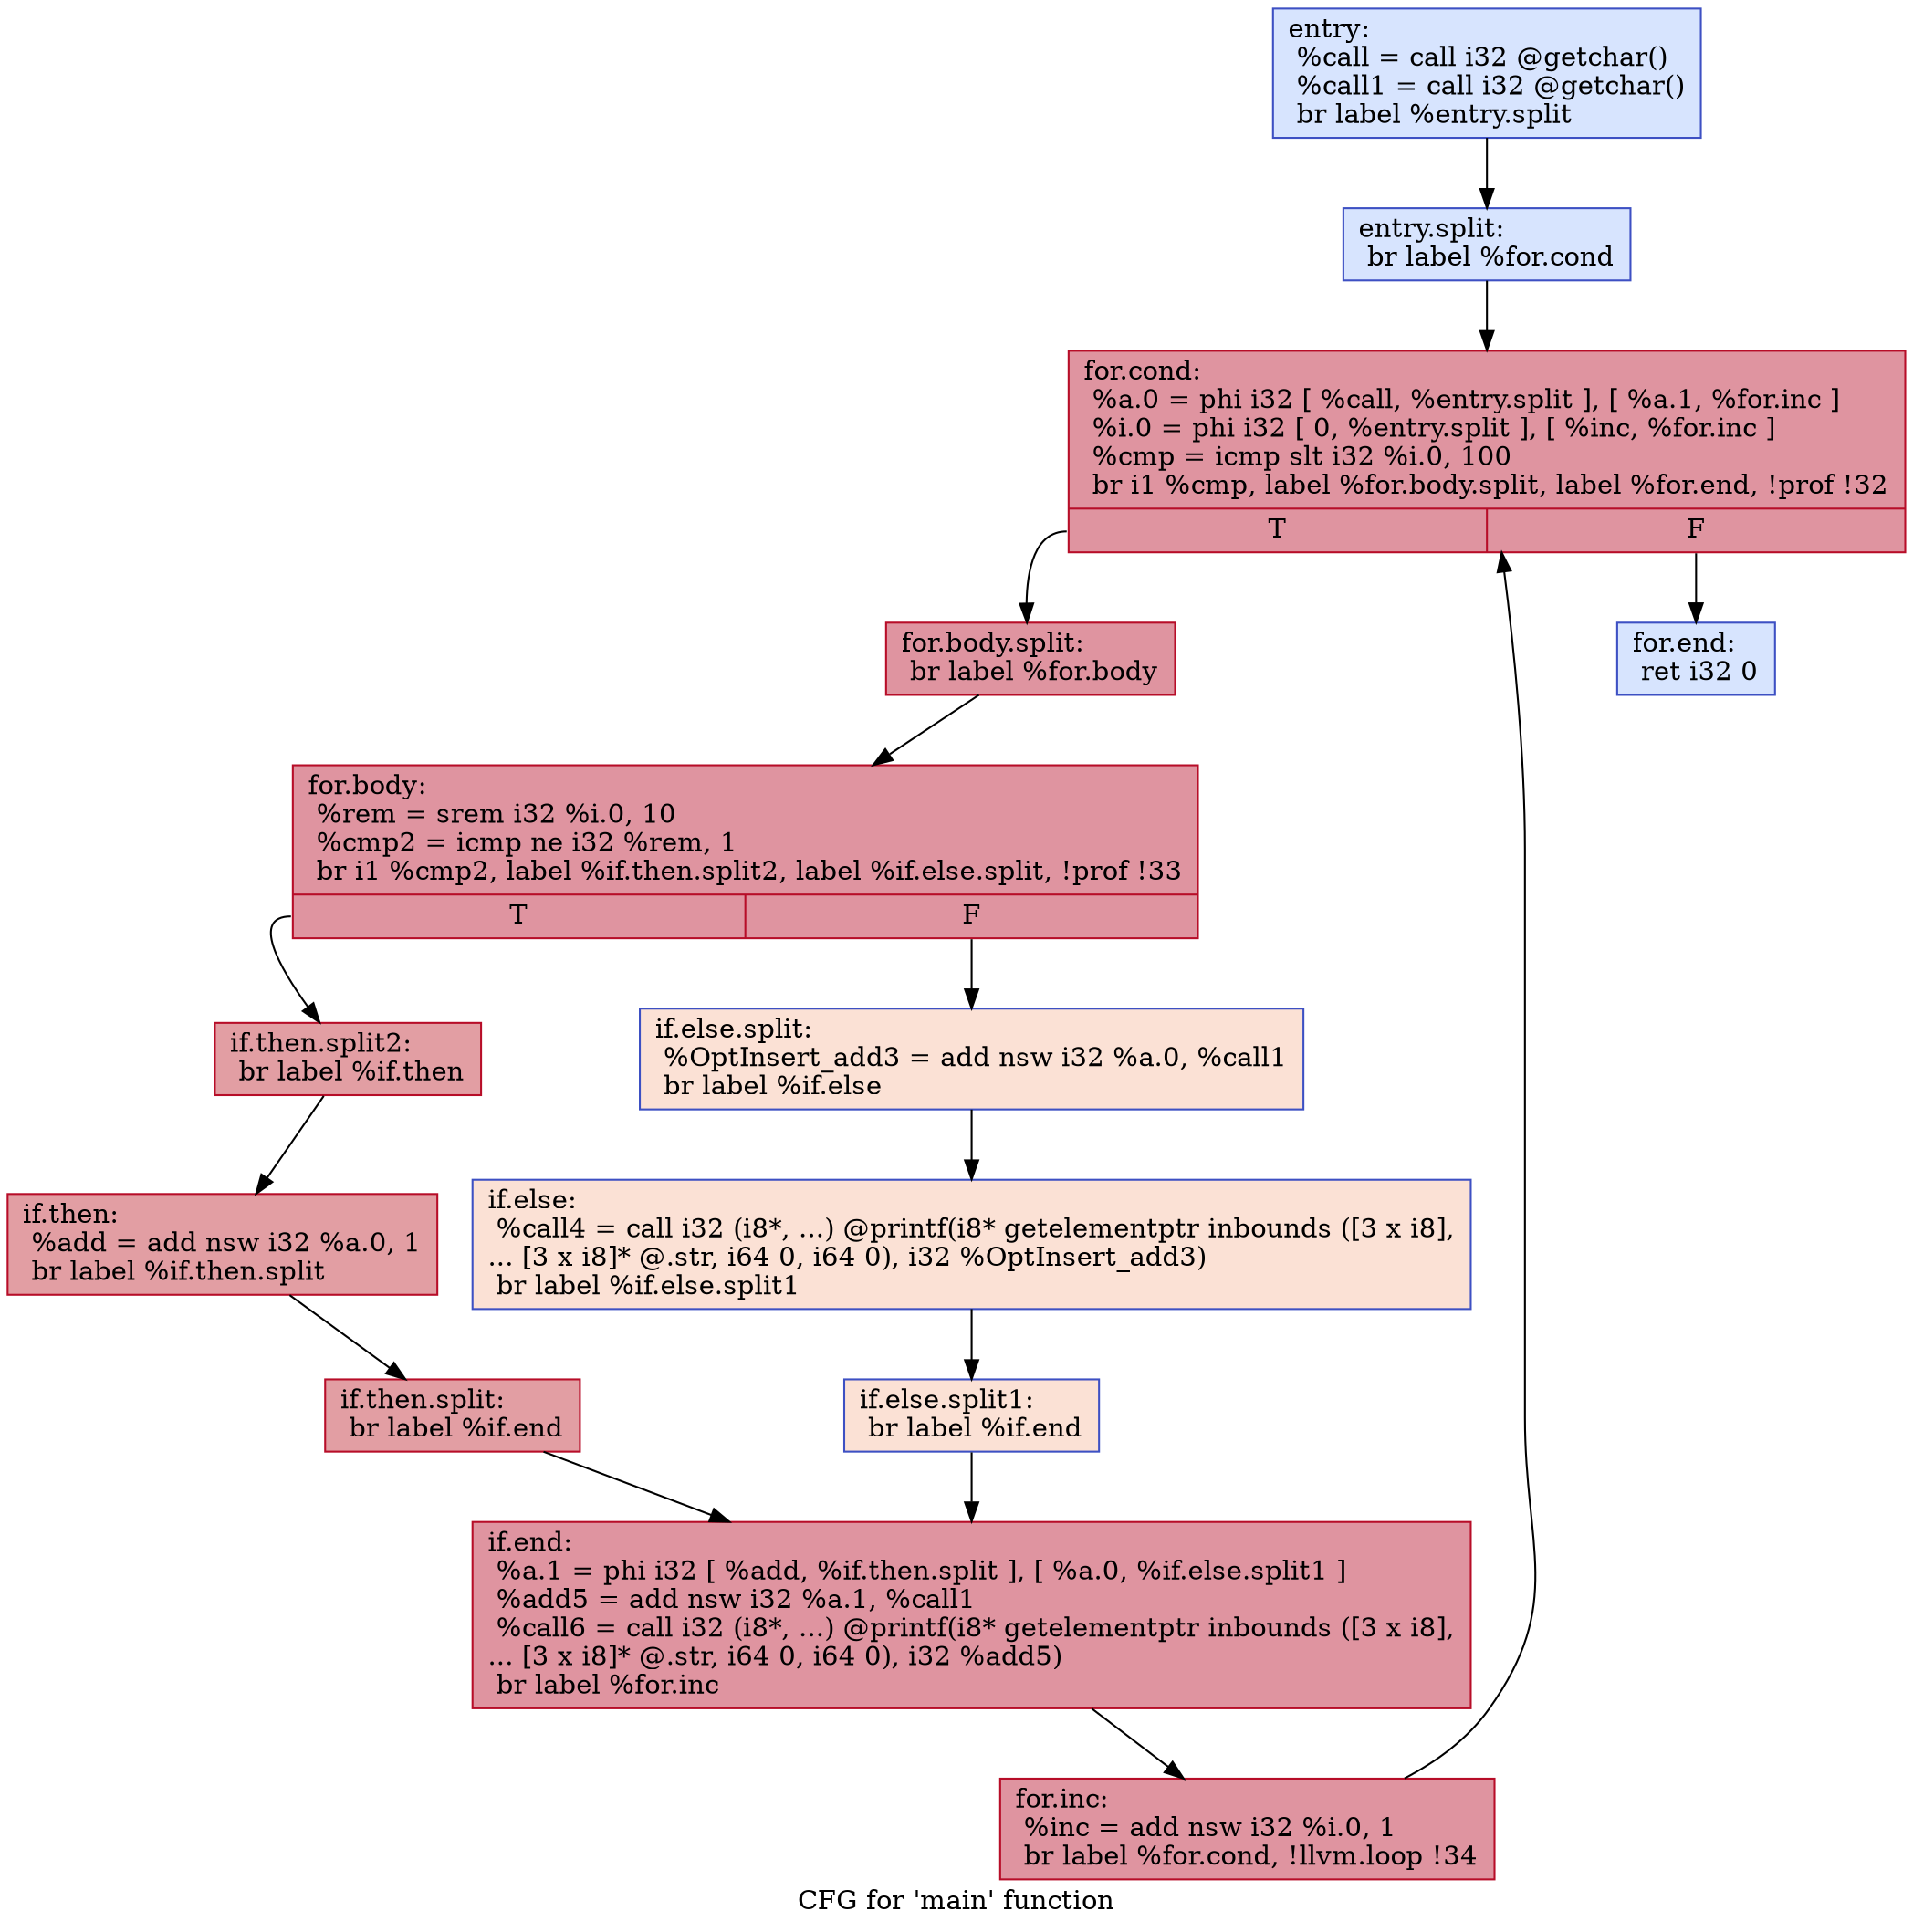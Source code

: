 digraph "CFG for 'main' function" {
	label="CFG for 'main' function";

	Node0x564414811640 [shape=record,color="#3d50c3ff", style=filled, fillcolor="#a5c3fe70",label="{entry:\l  %call = call i32 @getchar()\l  %call1 = call i32 @getchar()\l  br label %entry.split\l}"];
	Node0x564414811640 -> Node0x564414820880;
	Node0x564414820880 [shape=record,color="#3d50c3ff", style=filled, fillcolor="#a5c3fe70",label="{entry.split:                                      \l  br label %for.cond\l}"];
	Node0x564414820880 -> Node0x5644148208d0;
	Node0x5644148208d0 [shape=record,color="#b70d28ff", style=filled, fillcolor="#b70d2870",label="{for.cond:                                         \l  %a.0 = phi i32 [ %call, %entry.split ], [ %a.1, %for.inc ]\l  %i.0 = phi i32 [ 0, %entry.split ], [ %inc, %for.inc ]\l  %cmp = icmp slt i32 %i.0, 100\l  br i1 %cmp, label %for.body.split, label %for.end, !prof !32\l|{<s0>T|<s1>F}}"];
	Node0x5644148208d0:s0 -> Node0x564414820920;
	Node0x5644148208d0:s1 -> Node0x564414820c40;
	Node0x564414820920 [shape=record,color="#b70d28ff", style=filled, fillcolor="#b70d2870",label="{for.body.split:                                   \l  br label %for.body\l}"];
	Node0x564414820920 -> Node0x564414820970;
	Node0x564414820970 [shape=record,color="#b70d28ff", style=filled, fillcolor="#b70d2870",label="{for.body:                                         \l  %rem = srem i32 %i.0, 10\l  %cmp2 = icmp ne i32 %rem, 1\l  br i1 %cmp2, label %if.then.split2, label %if.else.split, !prof !33\l|{<s0>T|<s1>F}}"];
	Node0x564414820970:s0 -> Node0x5644148209c0;
	Node0x564414820970:s1 -> Node0x564414820ab0;
	Node0x5644148209c0 [shape=record,color="#b70d28ff", style=filled, fillcolor="#be242e70",label="{if.then.split2:                                   \l  br label %if.then\l}"];
	Node0x5644148209c0 -> Node0x564414820a10;
	Node0x564414820a10 [shape=record,color="#b70d28ff", style=filled, fillcolor="#be242e70",label="{if.then:                                          \l  %add = add nsw i32 %a.0, 1\l  br label %if.then.split\l}"];
	Node0x564414820a10 -> Node0x564414820a60;
	Node0x564414820a60 [shape=record,color="#b70d28ff", style=filled, fillcolor="#be242e70",label="{if.then.split:                                    \l  br label %if.end\l}"];
	Node0x564414820a60 -> Node0x564414820ba0;
	Node0x564414820ab0 [shape=record,color="#3d50c3ff", style=filled, fillcolor="#f7bca170",label="{if.else.split:                                    \l  %OptInsert_add3 = add nsw i32 %a.0, %call1\l  br label %if.else\l}"];
	Node0x564414820ab0 -> Node0x564414820b00;
	Node0x564414820b00 [shape=record,color="#3d50c3ff", style=filled, fillcolor="#f7bca170",label="{if.else:                                          \l  %call4 = call i32 (i8*, ...) @printf(i8* getelementptr inbounds ([3 x i8],\l... [3 x i8]* @.str, i64 0, i64 0), i32 %OptInsert_add3)\l  br label %if.else.split1\l}"];
	Node0x564414820b00 -> Node0x564414820b50;
	Node0x564414820b50 [shape=record,color="#3d50c3ff", style=filled, fillcolor="#f7bca170",label="{if.else.split1:                                   \l  br label %if.end\l}"];
	Node0x564414820b50 -> Node0x564414820ba0;
	Node0x564414820ba0 [shape=record,color="#b70d28ff", style=filled, fillcolor="#b70d2870",label="{if.end:                                           \l  %a.1 = phi i32 [ %add, %if.then.split ], [ %a.0, %if.else.split1 ]\l  %add5 = add nsw i32 %a.1, %call1\l  %call6 = call i32 (i8*, ...) @printf(i8* getelementptr inbounds ([3 x i8],\l... [3 x i8]* @.str, i64 0, i64 0), i32 %add5)\l  br label %for.inc\l}"];
	Node0x564414820ba0 -> Node0x564414820bf0;
	Node0x564414820bf0 [shape=record,color="#b70d28ff", style=filled, fillcolor="#b70d2870",label="{for.inc:                                          \l  %inc = add nsw i32 %i.0, 1\l  br label %for.cond, !llvm.loop !34\l}"];
	Node0x564414820bf0 -> Node0x5644148208d0;
	Node0x564414820c40 [shape=record,color="#3d50c3ff", style=filled, fillcolor="#a5c3fe70",label="{for.end:                                          \l  ret i32 0\l}"];
}
